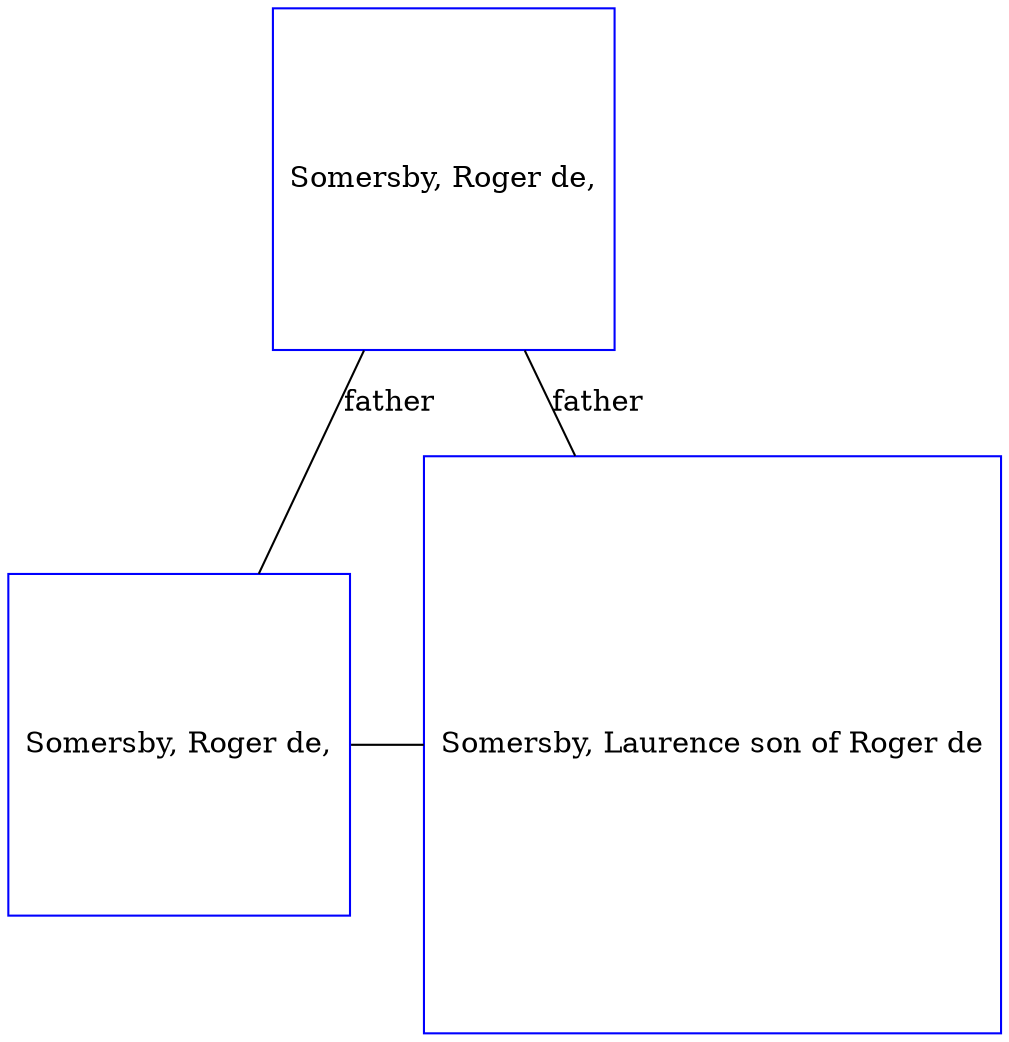 digraph D {
    edge [dir=none];    node [shape=box];    "001614"   [label="Somersby, Roger de,", shape=box, regular=1, color="blue"] ;
"001612"   [label="Somersby, Roger de,", shape=box, regular=1, color="blue"] ;
"001613"   [label="Somersby, Laurence son of Roger de", shape=box, regular=1, color="blue"] ;
{rank=same; 001614->001613};
001612->001614 [label="father",arrowsize=0.0]; 
001612->001613 [label="father",arrowsize=0.0]; 
}